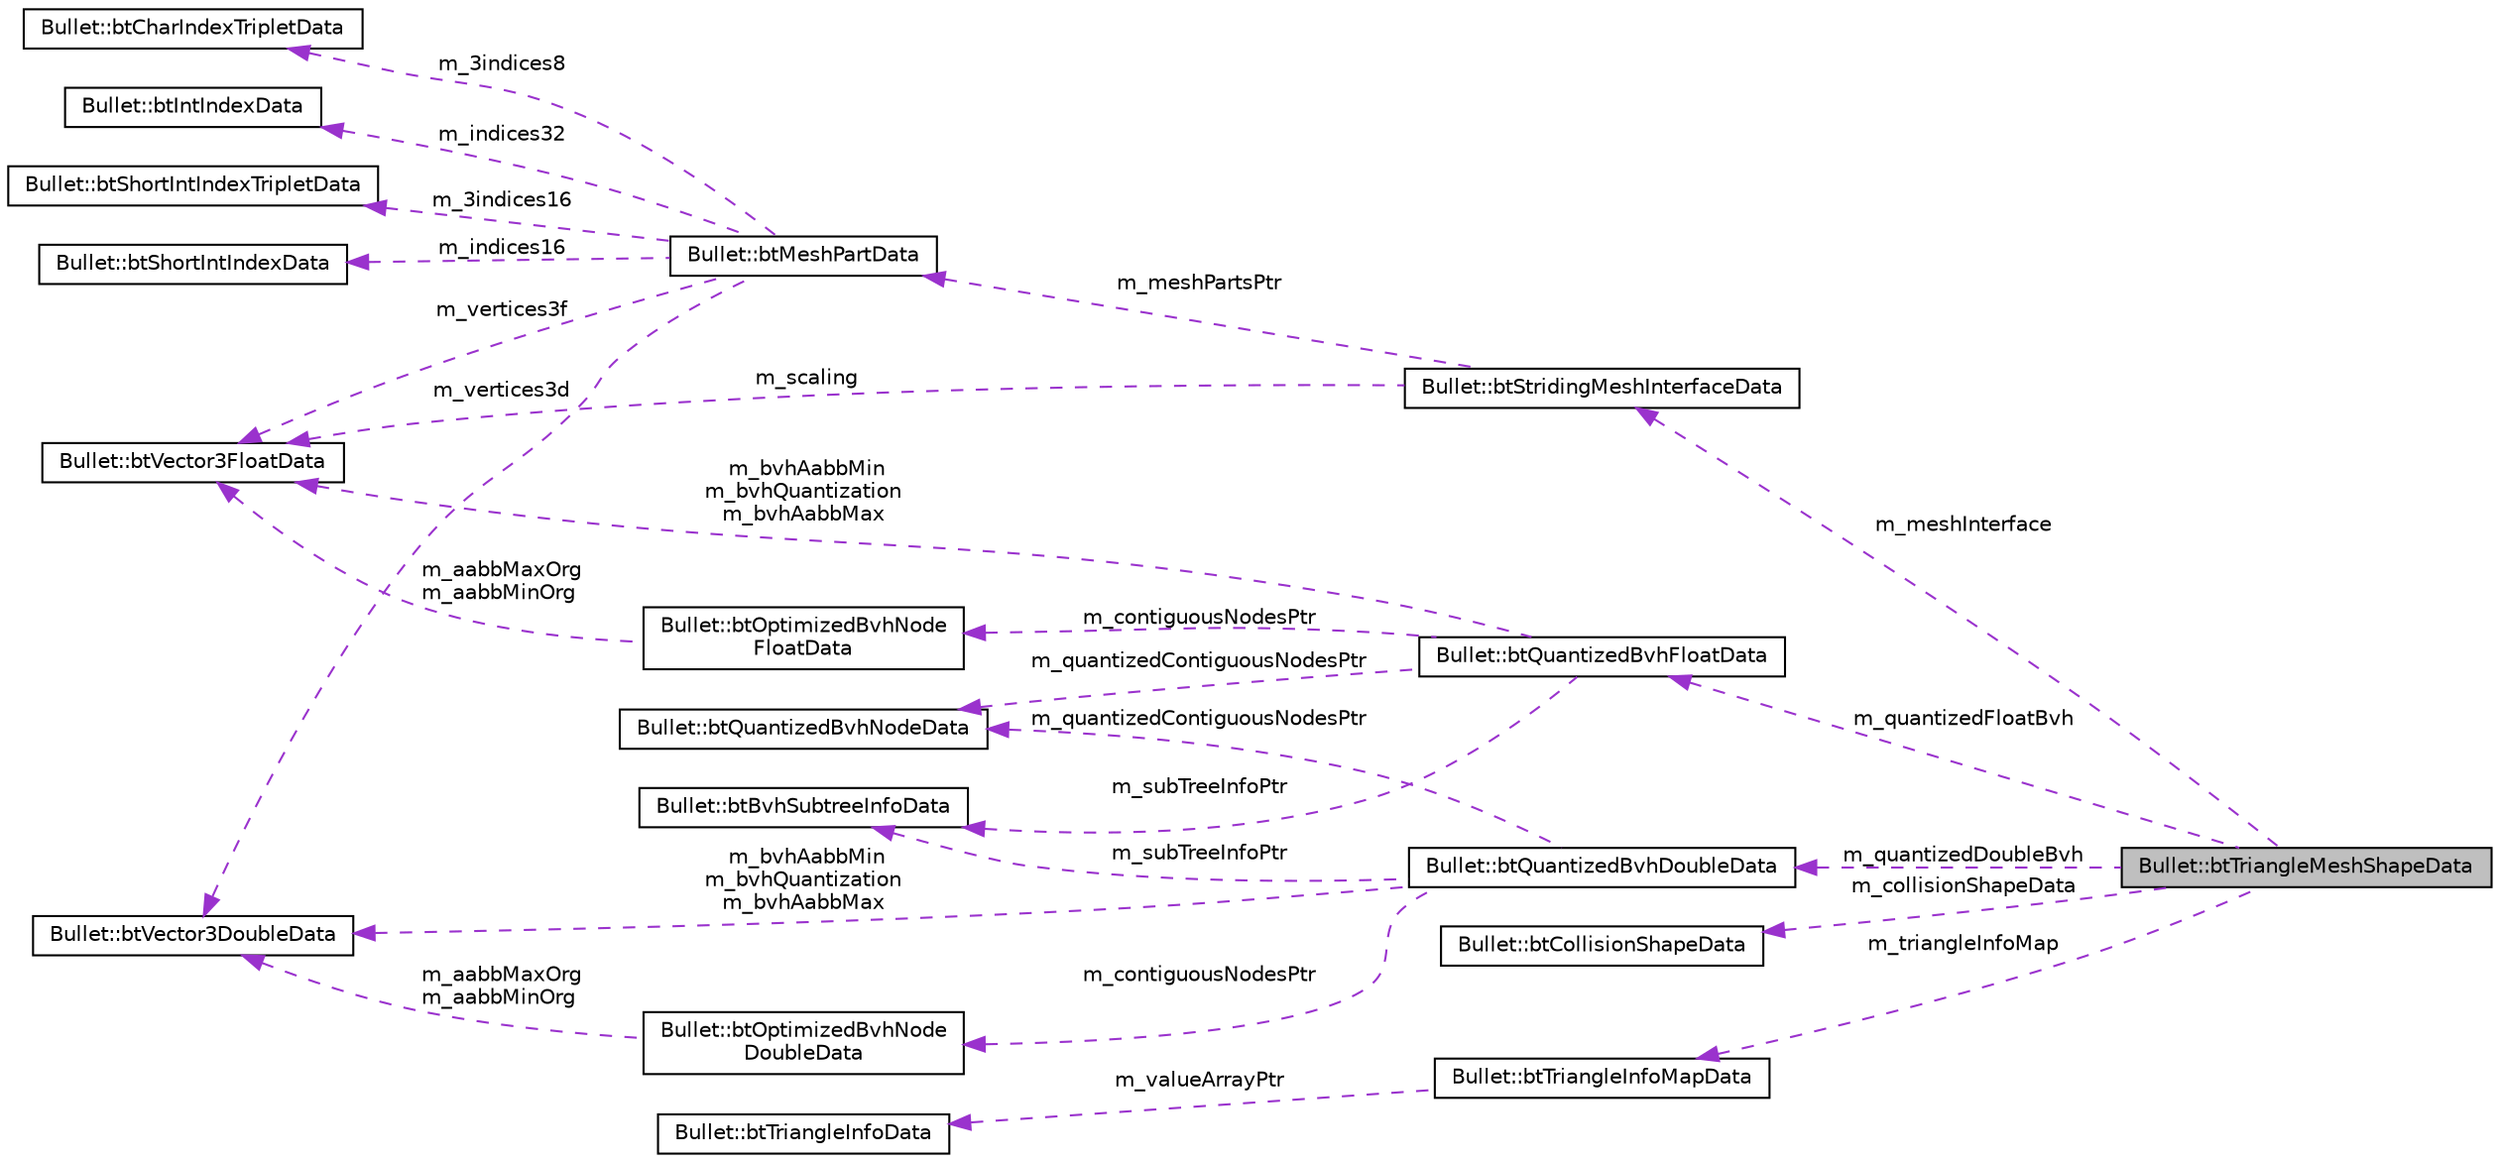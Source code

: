 digraph "Bullet::btTriangleMeshShapeData"
{
  edge [fontname="Helvetica",fontsize="10",labelfontname="Helvetica",labelfontsize="10"];
  node [fontname="Helvetica",fontsize="10",shape=record];
  rankdir="LR";
  Node1 [label="Bullet::btTriangleMeshShapeData",height=0.2,width=0.4,color="black", fillcolor="grey75", style="filled", fontcolor="black"];
  Node2 -> Node1 [dir="back",color="darkorchid3",fontsize="10",style="dashed",label=" m_meshInterface" ,fontname="Helvetica"];
  Node2 [label="Bullet::btStridingMeshInterfaceData",height=0.2,width=0.4,color="black", fillcolor="white", style="filled",URL="$class_bullet_1_1bt_striding_mesh_interface_data.html"];
  Node3 -> Node2 [dir="back",color="darkorchid3",fontsize="10",style="dashed",label=" m_scaling" ,fontname="Helvetica"];
  Node3 [label="Bullet::btVector3FloatData",height=0.2,width=0.4,color="black", fillcolor="white", style="filled",URL="$class_bullet_1_1bt_vector3_float_data.html"];
  Node4 -> Node2 [dir="back",color="darkorchid3",fontsize="10",style="dashed",label=" m_meshPartsPtr" ,fontname="Helvetica"];
  Node4 [label="Bullet::btMeshPartData",height=0.2,width=0.4,color="black", fillcolor="white", style="filled",URL="$class_bullet_1_1bt_mesh_part_data.html"];
  Node3 -> Node4 [dir="back",color="darkorchid3",fontsize="10",style="dashed",label=" m_vertices3f" ,fontname="Helvetica"];
  Node5 -> Node4 [dir="back",color="darkorchid3",fontsize="10",style="dashed",label=" m_3indices8" ,fontname="Helvetica"];
  Node5 [label="Bullet::btCharIndexTripletData",height=0.2,width=0.4,color="black", fillcolor="white", style="filled",URL="$class_bullet_1_1bt_char_index_triplet_data.html"];
  Node6 -> Node4 [dir="back",color="darkorchid3",fontsize="10",style="dashed",label=" m_indices32" ,fontname="Helvetica"];
  Node6 [label="Bullet::btIntIndexData",height=0.2,width=0.4,color="black", fillcolor="white", style="filled",URL="$class_bullet_1_1bt_int_index_data.html"];
  Node7 -> Node4 [dir="back",color="darkorchid3",fontsize="10",style="dashed",label=" m_3indices16" ,fontname="Helvetica"];
  Node7 [label="Bullet::btShortIntIndexTripletData",height=0.2,width=0.4,color="black", fillcolor="white", style="filled",URL="$class_bullet_1_1bt_short_int_index_triplet_data.html"];
  Node8 -> Node4 [dir="back",color="darkorchid3",fontsize="10",style="dashed",label=" m_indices16" ,fontname="Helvetica"];
  Node8 [label="Bullet::btShortIntIndexData",height=0.2,width=0.4,color="black", fillcolor="white", style="filled",URL="$class_bullet_1_1bt_short_int_index_data.html"];
  Node9 -> Node4 [dir="back",color="darkorchid3",fontsize="10",style="dashed",label=" m_vertices3d" ,fontname="Helvetica"];
  Node9 [label="Bullet::btVector3DoubleData",height=0.2,width=0.4,color="black", fillcolor="white", style="filled",URL="$class_bullet_1_1bt_vector3_double_data.html"];
  Node10 -> Node1 [dir="back",color="darkorchid3",fontsize="10",style="dashed",label=" m_quantizedDoubleBvh" ,fontname="Helvetica"];
  Node10 [label="Bullet::btQuantizedBvhDoubleData",height=0.2,width=0.4,color="black", fillcolor="white", style="filled",URL="$class_bullet_1_1bt_quantized_bvh_double_data.html"];
  Node11 -> Node10 [dir="back",color="darkorchid3",fontsize="10",style="dashed",label=" m_subTreeInfoPtr" ,fontname="Helvetica"];
  Node11 [label="Bullet::btBvhSubtreeInfoData",height=0.2,width=0.4,color="black", fillcolor="white", style="filled",URL="$class_bullet_1_1bt_bvh_subtree_info_data.html"];
  Node12 -> Node10 [dir="back",color="darkorchid3",fontsize="10",style="dashed",label=" m_quantizedContiguousNodesPtr" ,fontname="Helvetica"];
  Node12 [label="Bullet::btQuantizedBvhNodeData",height=0.2,width=0.4,color="black", fillcolor="white", style="filled",URL="$class_bullet_1_1bt_quantized_bvh_node_data.html"];
  Node9 -> Node10 [dir="back",color="darkorchid3",fontsize="10",style="dashed",label=" m_bvhAabbMin\nm_bvhQuantization\nm_bvhAabbMax" ,fontname="Helvetica"];
  Node13 -> Node10 [dir="back",color="darkorchid3",fontsize="10",style="dashed",label=" m_contiguousNodesPtr" ,fontname="Helvetica"];
  Node13 [label="Bullet::btOptimizedBvhNode\lDoubleData",height=0.2,width=0.4,color="black", fillcolor="white", style="filled",URL="$class_bullet_1_1bt_optimized_bvh_node_double_data.html"];
  Node9 -> Node13 [dir="back",color="darkorchid3",fontsize="10",style="dashed",label=" m_aabbMaxOrg\nm_aabbMinOrg" ,fontname="Helvetica"];
  Node14 -> Node1 [dir="back",color="darkorchid3",fontsize="10",style="dashed",label=" m_collisionShapeData" ,fontname="Helvetica"];
  Node14 [label="Bullet::btCollisionShapeData",height=0.2,width=0.4,color="black", fillcolor="white", style="filled",URL="$class_bullet_1_1bt_collision_shape_data.html"];
  Node15 -> Node1 [dir="back",color="darkorchid3",fontsize="10",style="dashed",label=" m_triangleInfoMap" ,fontname="Helvetica"];
  Node15 [label="Bullet::btTriangleInfoMapData",height=0.2,width=0.4,color="black", fillcolor="white", style="filled",URL="$class_bullet_1_1bt_triangle_info_map_data.html"];
  Node16 -> Node15 [dir="back",color="darkorchid3",fontsize="10",style="dashed",label=" m_valueArrayPtr" ,fontname="Helvetica"];
  Node16 [label="Bullet::btTriangleInfoData",height=0.2,width=0.4,color="black", fillcolor="white", style="filled",URL="$class_bullet_1_1bt_triangle_info_data.html"];
  Node17 -> Node1 [dir="back",color="darkorchid3",fontsize="10",style="dashed",label=" m_quantizedFloatBvh" ,fontname="Helvetica"];
  Node17 [label="Bullet::btQuantizedBvhFloatData",height=0.2,width=0.4,color="black", fillcolor="white", style="filled",URL="$class_bullet_1_1bt_quantized_bvh_float_data.html"];
  Node3 -> Node17 [dir="back",color="darkorchid3",fontsize="10",style="dashed",label=" m_bvhAabbMin\nm_bvhQuantization\nm_bvhAabbMax" ,fontname="Helvetica"];
  Node11 -> Node17 [dir="back",color="darkorchid3",fontsize="10",style="dashed",label=" m_subTreeInfoPtr" ,fontname="Helvetica"];
  Node12 -> Node17 [dir="back",color="darkorchid3",fontsize="10",style="dashed",label=" m_quantizedContiguousNodesPtr" ,fontname="Helvetica"];
  Node18 -> Node17 [dir="back",color="darkorchid3",fontsize="10",style="dashed",label=" m_contiguousNodesPtr" ,fontname="Helvetica"];
  Node18 [label="Bullet::btOptimizedBvhNode\lFloatData",height=0.2,width=0.4,color="black", fillcolor="white", style="filled",URL="$class_bullet_1_1bt_optimized_bvh_node_float_data.html"];
  Node3 -> Node18 [dir="back",color="darkorchid3",fontsize="10",style="dashed",label=" m_aabbMaxOrg\nm_aabbMinOrg" ,fontname="Helvetica"];
}
